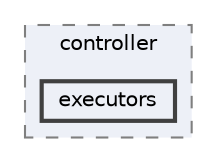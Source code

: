 digraph "/home/runner/work/MiniShell/MiniShell/src/controller/executors"
{
 // LATEX_PDF_SIZE
  bgcolor="transparent";
  edge [fontname=Helvetica,fontsize=10,labelfontname=Helvetica,labelfontsize=10];
  node [fontname=Helvetica,fontsize=10,shape=box,height=0.2,width=0.4];
  compound=true
  subgraph clusterdir_41ef5d8a90b9cc03a02949a5c062e6f0 {
    graph [ bgcolor="#edf0f7", pencolor="grey50", label="controller", fontname=Helvetica,fontsize=10 style="filled,dashed", URL="dir_41ef5d8a90b9cc03a02949a5c062e6f0.html",tooltip=""]
  dir_7b9192311dfc815bce99bedc61b887a5 [label="executors", fillcolor="#edf0f7", color="grey25", style="filled,bold", URL="dir_7b9192311dfc815bce99bedc61b887a5.html",tooltip=""];
  }
}
